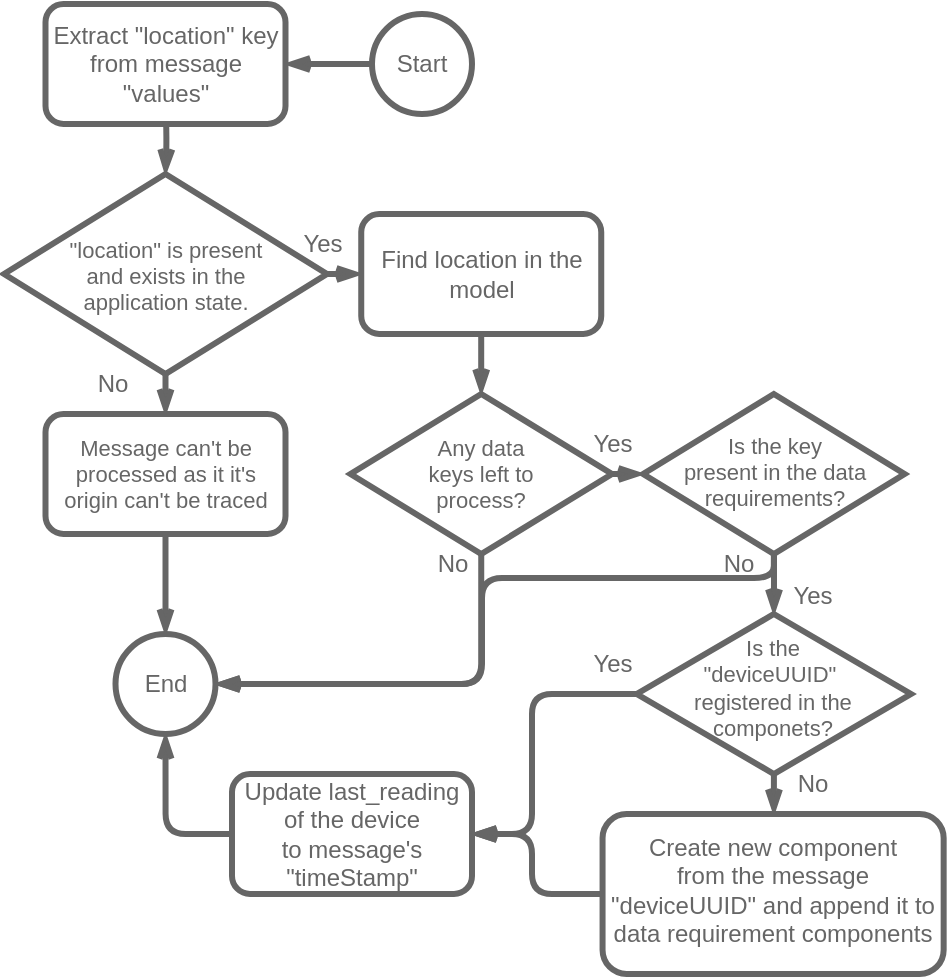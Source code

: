 <mxfile version="22.1.21" type="device">
  <diagram name="Page-1" id="BeeQXuH5mpLVNXQqc5U8">
    <mxGraphModel dx="478" dy="302" grid="0" gridSize="10" guides="1" tooltips="1" connect="1" arrows="1" fold="1" page="1" pageScale="1" pageWidth="850" pageHeight="1100" math="0" shadow="0">
      <root>
        <mxCell id="0" />
        <mxCell id="1" parent="0" />
        <mxCell id="I0c3L2jA-JhZfiCe1uU5-13" value="" style="edgeStyle=orthogonalEdgeStyle;shape=connector;curved=0;rounded=1;orthogonalLoop=1;jettySize=auto;html=1;labelBackgroundColor=default;strokeColor=#666666;strokeWidth=3;align=center;verticalAlign=middle;fontFamily=Helvetica;fontSize=12;fontColor=#666666;endArrow=openThin;endFill=0;fillColor=#FAE5C7;" parent="1" source="I0c3L2jA-JhZfiCe1uU5-7" target="I0c3L2jA-JhZfiCe1uU5-8" edge="1">
          <mxGeometry relative="1" as="geometry" />
        </mxCell>
        <mxCell id="I0c3L2jA-JhZfiCe1uU5-7" value="Start" style="ellipse;whiteSpace=wrap;html=1;aspect=fixed;strokeColor=#666666;fontColor=#666666;fillColor=#FFFFFF;strokeWidth=3;" parent="1" vertex="1">
          <mxGeometry x="350" y="70" width="50" height="50" as="geometry" />
        </mxCell>
        <mxCell id="I0c3L2jA-JhZfiCe1uU5-12" value="" style="edgeStyle=orthogonalEdgeStyle;shape=connector;curved=0;rounded=1;orthogonalLoop=1;jettySize=auto;html=1;labelBackgroundColor=default;strokeColor=#666666;strokeWidth=3;align=center;verticalAlign=middle;fontFamily=Helvetica;fontSize=12;fontColor=#666666;endArrow=openThin;endFill=0;fillColor=#FAE5C7;" parent="1" target="I0c3L2jA-JhZfiCe1uU5-10" edge="1">
          <mxGeometry relative="1" as="geometry">
            <mxPoint x="246.75" y="112" as="sourcePoint" />
          </mxGeometry>
        </mxCell>
        <mxCell id="I0c3L2jA-JhZfiCe1uU5-8" value="Extract &quot;location&quot; key from message &quot;values&quot;" style="rounded=1;whiteSpace=wrap;html=1;strokeColor=#666666;fontColor=#666666;fillColor=#FFFFFF;strokeWidth=3;" parent="1" vertex="1">
          <mxGeometry x="186.75" y="65" width="120" height="60" as="geometry" />
        </mxCell>
        <mxCell id="I0c3L2jA-JhZfiCe1uU5-15" value="" style="edgeStyle=orthogonalEdgeStyle;shape=connector;curved=0;rounded=1;orthogonalLoop=1;jettySize=auto;html=1;labelBackgroundColor=default;strokeColor=#666666;strokeWidth=3;align=center;verticalAlign=middle;fontFamily=Helvetica;fontSize=12;fontColor=#666666;endArrow=openThin;endFill=0;fillColor=#FAE5C7;" parent="1" source="I0c3L2jA-JhZfiCe1uU5-10" target="I0c3L2jA-JhZfiCe1uU5-14" edge="1">
          <mxGeometry relative="1" as="geometry" />
        </mxCell>
        <mxCell id="I0c3L2jA-JhZfiCe1uU5-17" value="" style="edgeStyle=orthogonalEdgeStyle;shape=connector;curved=0;rounded=1;orthogonalLoop=1;jettySize=auto;html=1;labelBackgroundColor=default;strokeColor=#666666;strokeWidth=3;align=center;verticalAlign=middle;fontFamily=Helvetica;fontSize=12;fontColor=#666666;endArrow=openThin;endFill=0;fillColor=#FAE5C7;" parent="1" source="I0c3L2jA-JhZfiCe1uU5-10" target="I0c3L2jA-JhZfiCe1uU5-16" edge="1">
          <mxGeometry relative="1" as="geometry">
            <Array as="points">
              <mxPoint x="340" y="200" />
              <mxPoint x="340" y="200" />
            </Array>
          </mxGeometry>
        </mxCell>
        <mxCell id="I0c3L2jA-JhZfiCe1uU5-10" value="&quot;location&quot; is present &lt;br style=&quot;font-size: 11px;&quot;&gt;and exists in the&lt;br style=&quot;font-size: 11px;&quot;&gt;application state." style="rhombus;whiteSpace=wrap;html=1;rounded=0;strokeColor=#666666;strokeWidth=3;align=center;verticalAlign=middle;fontFamily=Helvetica;fontSize=11;fontColor=#666666;fillColor=#FFFFFF;spacingTop=2;" parent="1" vertex="1">
          <mxGeometry x="166" y="150" width="161.5" height="100" as="geometry" />
        </mxCell>
        <mxCell id="I0c3L2jA-JhZfiCe1uU5-52" value="" style="edgeStyle=orthogonalEdgeStyle;shape=connector;curved=0;rounded=1;orthogonalLoop=1;jettySize=auto;html=1;labelBackgroundColor=default;strokeColor=#666666;strokeWidth=3;align=center;verticalAlign=middle;fontFamily=Helvetica;fontSize=12;fontColor=#666666;endArrow=openThin;endFill=0;fillColor=#FAE5C7;" parent="1" source="I0c3L2jA-JhZfiCe1uU5-14" target="I0c3L2jA-JhZfiCe1uU5-51" edge="1">
          <mxGeometry relative="1" as="geometry" />
        </mxCell>
        <mxCell id="I0c3L2jA-JhZfiCe1uU5-14" value="Message can&#39;t be processed as it it&#39;s origin can&#39;t be traced" style="rounded=1;whiteSpace=wrap;html=1;strokeColor=#666666;strokeWidth=3;align=center;verticalAlign=middle;fontFamily=Helvetica;fontSize=11;fontColor=#666666;fillColor=#FFFFFF;" parent="1" vertex="1">
          <mxGeometry x="186.75" y="270" width="120" height="60" as="geometry" />
        </mxCell>
        <mxCell id="I0c3L2jA-JhZfiCe1uU5-24" style="edgeStyle=orthogonalEdgeStyle;shape=connector;curved=0;rounded=1;orthogonalLoop=1;jettySize=auto;html=1;labelBackgroundColor=default;strokeColor=#666666;strokeWidth=3;align=center;verticalAlign=middle;fontFamily=Helvetica;fontSize=12;fontColor=#666666;endArrow=openThin;endFill=0;fillColor=#FAE5C7;" parent="1" source="I0c3L2jA-JhZfiCe1uU5-16" target="I0c3L2jA-JhZfiCe1uU5-23" edge="1">
          <mxGeometry relative="1" as="geometry" />
        </mxCell>
        <mxCell id="I0c3L2jA-JhZfiCe1uU5-16" value="&lt;font style=&quot;&quot; face=&quot;Helvetica&quot;&gt;Find location in the model&lt;/font&gt;" style="rounded=1;whiteSpace=wrap;html=1;strokeColor=#666666;fontColor=#666666;fillColor=#FFFFFF;strokeWidth=3;" parent="1" vertex="1">
          <mxGeometry x="344.62" y="170" width="120" height="60" as="geometry" />
        </mxCell>
        <mxCell id="I0c3L2jA-JhZfiCe1uU5-61" style="edgeStyle=orthogonalEdgeStyle;shape=connector;curved=0;rounded=1;orthogonalLoop=1;jettySize=auto;html=1;labelBackgroundColor=default;strokeColor=#666666;strokeWidth=3;align=center;verticalAlign=middle;fontFamily=Helvetica;fontSize=12;fontColor=#666666;endArrow=openThin;endFill=0;fillColor=#FAE5C7;exitX=0;exitY=0.5;exitDx=0;exitDy=0;" parent="1" source="I0c3L2jA-JhZfiCe1uU5-18" target="I0c3L2jA-JhZfiCe1uU5-26" edge="1">
          <mxGeometry relative="1" as="geometry">
            <Array as="points">
              <mxPoint x="430" y="410" />
              <mxPoint x="430" y="480" />
            </Array>
          </mxGeometry>
        </mxCell>
        <mxCell id="I0c3L2jA-JhZfiCe1uU5-62" value="" style="edgeStyle=orthogonalEdgeStyle;shape=connector;curved=0;rounded=1;orthogonalLoop=1;jettySize=auto;html=1;labelBackgroundColor=default;strokeColor=#666666;strokeWidth=3;align=center;verticalAlign=middle;fontFamily=Helvetica;fontSize=12;fontColor=#666666;endArrow=openThin;endFill=0;fillColor=#FAE5C7;" parent="1" source="I0c3L2jA-JhZfiCe1uU5-18" target="I0c3L2jA-JhZfiCe1uU5-56" edge="1">
          <mxGeometry relative="1" as="geometry" />
        </mxCell>
        <mxCell id="I0c3L2jA-JhZfiCe1uU5-18" value="Is the &lt;br&gt;&quot;deviceUUID&quot;&amp;nbsp;&lt;br&gt;registered in the &lt;br&gt;componets?" style="rhombus;whiteSpace=wrap;html=1;rounded=0;strokeColor=#666666;strokeWidth=3;align=center;verticalAlign=middle;fontFamily=Helvetica;fontSize=11;fontColor=#666666;fillColor=#FFFFFF;spacingTop=-6;" parent="1" vertex="1">
          <mxGeometry x="482.37" y="370" width="137.13" height="80" as="geometry" />
        </mxCell>
        <mxCell id="I0c3L2jA-JhZfiCe1uU5-30" value="" style="edgeStyle=orthogonalEdgeStyle;shape=connector;curved=0;rounded=1;orthogonalLoop=1;jettySize=auto;html=1;labelBackgroundColor=default;strokeColor=#666666;strokeWidth=3;align=center;verticalAlign=middle;fontFamily=Helvetica;fontSize=12;fontColor=#666666;endArrow=openThin;endFill=0;fillColor=#FAE5C7;" parent="1" source="I0c3L2jA-JhZfiCe1uU5-23" target="I0c3L2jA-JhZfiCe1uU5-28" edge="1">
          <mxGeometry relative="1" as="geometry">
            <Array as="points">
              <mxPoint x="480" y="300" />
              <mxPoint x="480" y="300" />
            </Array>
          </mxGeometry>
        </mxCell>
        <mxCell id="I0c3L2jA-JhZfiCe1uU5-53" style="edgeStyle=orthogonalEdgeStyle;shape=connector;curved=0;rounded=1;orthogonalLoop=1;jettySize=auto;html=1;labelBackgroundColor=default;strokeColor=#666666;strokeWidth=3;align=center;verticalAlign=middle;fontFamily=Helvetica;fontSize=12;fontColor=#666666;endArrow=openThin;endFill=0;fillColor=#FAE5C7;exitX=0.5;exitY=1;exitDx=0;exitDy=0;entryX=1;entryY=0.5;entryDx=0;entryDy=0;" parent="1" source="I0c3L2jA-JhZfiCe1uU5-23" target="I0c3L2jA-JhZfiCe1uU5-51" edge="1">
          <mxGeometry relative="1" as="geometry" />
        </mxCell>
        <mxCell id="I0c3L2jA-JhZfiCe1uU5-23" value="Any data &lt;br&gt;keys left to&lt;br&gt;process?" style="rhombus;whiteSpace=wrap;html=1;rounded=0;strokeColor=#666666;strokeWidth=3;align=center;verticalAlign=middle;fontFamily=Helvetica;fontSize=11;fontColor=#666666;fillColor=#FFFFFF;spacingTop=-1;" parent="1" vertex="1">
          <mxGeometry x="339.245" y="260" width="130.75" height="80" as="geometry" />
        </mxCell>
        <mxCell id="I0c3L2jA-JhZfiCe1uU5-55" style="edgeStyle=orthogonalEdgeStyle;shape=connector;curved=0;rounded=1;orthogonalLoop=1;jettySize=auto;html=1;labelBackgroundColor=default;strokeColor=#666666;strokeWidth=3;align=center;verticalAlign=middle;fontFamily=Helvetica;fontSize=12;fontColor=#666666;endArrow=openThin;endFill=0;fillColor=#FAE5C7;" parent="1" source="I0c3L2jA-JhZfiCe1uU5-26" target="I0c3L2jA-JhZfiCe1uU5-51" edge="1">
          <mxGeometry relative="1" as="geometry" />
        </mxCell>
        <mxCell id="I0c3L2jA-JhZfiCe1uU5-26" value="Update last_reading of the device&lt;br&gt;to message&#39;s &quot;timeStamp&quot;" style="rounded=1;whiteSpace=wrap;html=1;strokeColor=#666666;fontColor=#666666;fillColor=#FFFFFF;strokeWidth=3;" parent="1" vertex="1">
          <mxGeometry x="280" y="450" width="120" height="60" as="geometry" />
        </mxCell>
        <mxCell id="I0c3L2jA-JhZfiCe1uU5-60" value="" style="edgeStyle=orthogonalEdgeStyle;shape=connector;curved=0;rounded=1;orthogonalLoop=1;jettySize=auto;html=1;labelBackgroundColor=default;strokeColor=#666666;strokeWidth=3;align=center;verticalAlign=middle;fontFamily=Helvetica;fontSize=12;fontColor=#666666;endArrow=openThin;endFill=0;fillColor=#FAE5C7;" parent="1" source="I0c3L2jA-JhZfiCe1uU5-28" target="I0c3L2jA-JhZfiCe1uU5-18" edge="1">
          <mxGeometry relative="1" as="geometry" />
        </mxCell>
        <mxCell id="sp3hOzPZP7fwlIX_qvxb-13" style="edgeStyle=orthogonalEdgeStyle;shape=connector;curved=0;rounded=1;orthogonalLoop=1;jettySize=auto;html=1;exitX=0.5;exitY=1;exitDx=0;exitDy=0;entryX=1;entryY=0.5;entryDx=0;entryDy=0;labelBackgroundColor=default;strokeColor=#666666;strokeWidth=3;align=center;verticalAlign=middle;fontFamily=Helvetica;fontSize=12;fontColor=#666666;endArrow=openThin;endFill=0;fillColor=#FAE5C7;" edge="1" parent="1" source="I0c3L2jA-JhZfiCe1uU5-28" target="I0c3L2jA-JhZfiCe1uU5-51">
          <mxGeometry relative="1" as="geometry">
            <Array as="points">
              <mxPoint x="551" y="352" />
              <mxPoint x="405" y="352" />
              <mxPoint x="405" y="405" />
            </Array>
          </mxGeometry>
        </mxCell>
        <mxCell id="I0c3L2jA-JhZfiCe1uU5-28" value="Is the key &lt;br&gt;present in the data requirements?" style="rhombus;whiteSpace=wrap;html=1;rounded=0;strokeColor=#666666;strokeWidth=3;align=center;verticalAlign=middle;fontFamily=Helvetica;fontSize=11;fontColor=#666666;fillColor=#FFFFFF;spacingTop=-3;" parent="1" vertex="1">
          <mxGeometry x="485.555" y="260" width="130.75" height="80" as="geometry" />
        </mxCell>
        <mxCell id="I0c3L2jA-JhZfiCe1uU5-51" value="End" style="ellipse;whiteSpace=wrap;html=1;aspect=fixed;strokeColor=#666666;fontColor=#666666;fillColor=#FFFFFF;strokeWidth=3;" parent="1" vertex="1">
          <mxGeometry x="221.75" y="380" width="50" height="50" as="geometry" />
        </mxCell>
        <mxCell id="I0c3L2jA-JhZfiCe1uU5-59" style="edgeStyle=orthogonalEdgeStyle;shape=connector;curved=0;rounded=1;orthogonalLoop=1;jettySize=auto;html=1;exitX=0;exitY=0.5;exitDx=0;exitDy=0;labelBackgroundColor=default;strokeColor=#666666;strokeWidth=3;align=center;verticalAlign=middle;fontFamily=Helvetica;fontSize=12;fontColor=#666666;endArrow=openThin;endFill=0;fillColor=#FAE5C7;" parent="1" source="I0c3L2jA-JhZfiCe1uU5-56" target="I0c3L2jA-JhZfiCe1uU5-26" edge="1">
          <mxGeometry relative="1" as="geometry">
            <Array as="points">
              <mxPoint x="430" y="510" />
              <mxPoint x="430" y="480" />
            </Array>
          </mxGeometry>
        </mxCell>
        <mxCell id="I0c3L2jA-JhZfiCe1uU5-56" value="Create new component&lt;br&gt;from the message &quot;deviceUUID&quot; and append it to data requirement components" style="rounded=1;whiteSpace=wrap;html=1;strokeColor=#666666;fontColor=#666666;fillColor=#FFFFFF;strokeWidth=3;spacingTop=-4;" parent="1" vertex="1">
          <mxGeometry x="465.28" y="470" width="170.55" height="80" as="geometry" />
        </mxCell>
        <mxCell id="sp3hOzPZP7fwlIX_qvxb-2" value="&lt;font color=&quot;#666666&quot;&gt;Yes&lt;/font&gt;" style="text;html=1;align=center;verticalAlign=middle;resizable=0;points=[];autosize=1;strokeColor=none;fillColor=none;" vertex="1" parent="1">
          <mxGeometry x="304.62" y="170" width="40" height="30" as="geometry" />
        </mxCell>
        <mxCell id="sp3hOzPZP7fwlIX_qvxb-3" value="&lt;font color=&quot;#666666&quot;&gt;No&lt;/font&gt;" style="text;html=1;align=center;verticalAlign=middle;resizable=0;points=[];autosize=1;strokeColor=none;fillColor=none;" vertex="1" parent="1">
          <mxGeometry x="200" y="240" width="40" height="30" as="geometry" />
        </mxCell>
        <mxCell id="sp3hOzPZP7fwlIX_qvxb-4" value="&lt;font color=&quot;#666666&quot;&gt;Yes&lt;/font&gt;" style="text;html=1;align=center;verticalAlign=middle;resizable=0;points=[];autosize=1;strokeColor=none;fillColor=none;" vertex="1" parent="1">
          <mxGeometry x="450" y="270" width="40" height="30" as="geometry" />
        </mxCell>
        <mxCell id="sp3hOzPZP7fwlIX_qvxb-5" value="&lt;font color=&quot;#666666&quot;&gt;Yes&lt;/font&gt;" style="text;html=1;align=center;verticalAlign=middle;resizable=0;points=[];autosize=1;strokeColor=none;fillColor=none;" vertex="1" parent="1">
          <mxGeometry x="450" y="380" width="40" height="30" as="geometry" />
        </mxCell>
        <mxCell id="sp3hOzPZP7fwlIX_qvxb-6" value="&lt;font color=&quot;#666666&quot;&gt;No&lt;/font&gt;" style="text;html=1;align=center;verticalAlign=middle;resizable=0;points=[];autosize=1;strokeColor=none;fillColor=none;" vertex="1" parent="1">
          <mxGeometry x="370" y="330" width="40" height="30" as="geometry" />
        </mxCell>
        <mxCell id="sp3hOzPZP7fwlIX_qvxb-8" value="&lt;font color=&quot;#666666&quot;&gt;No&lt;/font&gt;" style="text;html=1;align=center;verticalAlign=middle;resizable=0;points=[];autosize=1;strokeColor=none;fillColor=none;" vertex="1" parent="1">
          <mxGeometry x="550" y="440" width="40" height="30" as="geometry" />
        </mxCell>
        <mxCell id="sp3hOzPZP7fwlIX_qvxb-9" value="&lt;font color=&quot;#666666&quot;&gt;Yes&lt;/font&gt;" style="text;html=1;align=center;verticalAlign=middle;resizable=0;points=[];autosize=1;strokeColor=none;fillColor=none;" vertex="1" parent="1">
          <mxGeometry x="550" y="346" width="40" height="30" as="geometry" />
        </mxCell>
        <mxCell id="sp3hOzPZP7fwlIX_qvxb-14" value="&lt;font color=&quot;#666666&quot;&gt;No&lt;/font&gt;" style="text;html=1;align=center;verticalAlign=middle;resizable=0;points=[];autosize=1;strokeColor=none;fillColor=none;" vertex="1" parent="1">
          <mxGeometry x="513" y="330" width="40" height="30" as="geometry" />
        </mxCell>
      </root>
    </mxGraphModel>
  </diagram>
</mxfile>
